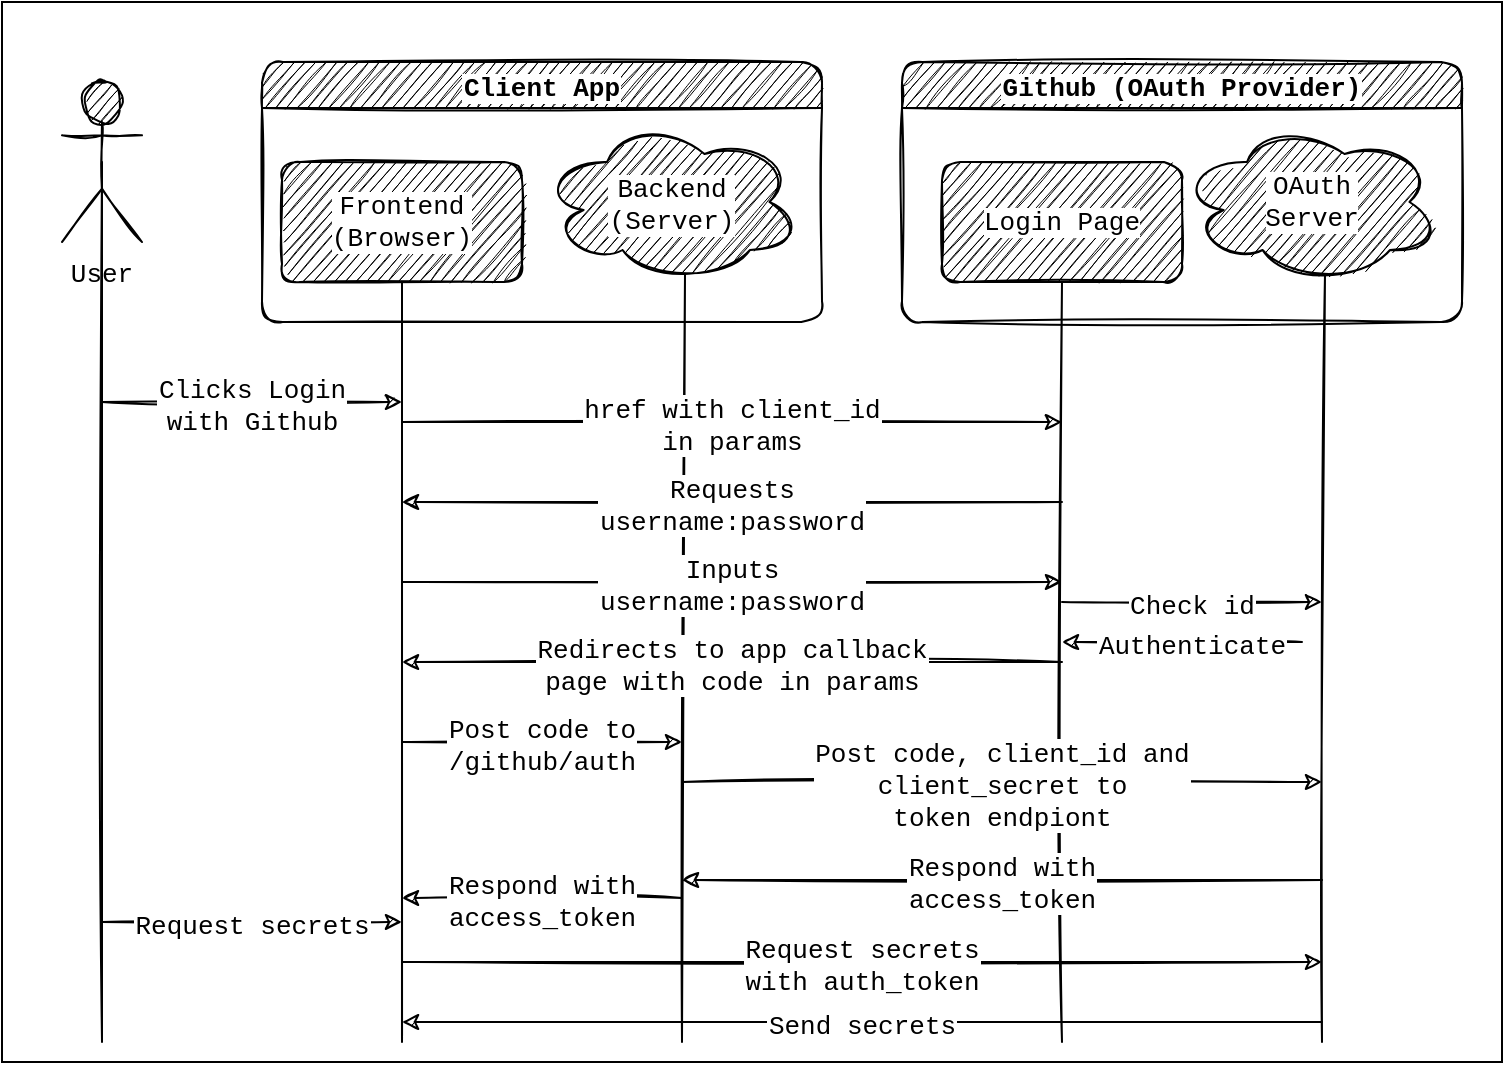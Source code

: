 <mxfile>
    <diagram id="bkFPDfp2Za1EJ1h1c-Yy" name="Page-1">
        <mxGraphModel dx="562" dy="338" grid="1" gridSize="10" guides="1" tooltips="1" connect="1" arrows="1" fold="1" page="1" pageScale="1" pageWidth="827" pageHeight="1169" background="none" math="0" shadow="0">
            <root>
                <mxCell id="0"/>
                <mxCell id="1" parent="0"/>
                <mxCell id="65" value="" style="rounded=0;whiteSpace=wrap;html=1;labelBackgroundColor=#FFFFFF;fontColor=#000000;strokeColor=#000000;fillColor=#FFFFFF;" vertex="1" parent="1">
                    <mxGeometry x="30" width="750" height="530" as="geometry"/>
                </mxCell>
                <mxCell id="2" value="User" style="shape=umlActor;verticalLabelPosition=bottom;verticalAlign=top;outlineConnect=0;rounded=1;sketch=1;fontFamily=Courier New;labelBackgroundColor=#FFFFFF;strokeColor=#000000;fontColor=#000000;spacingTop=3;spacing=0;spacingLeft=3;spacingBottom=3;spacingRight=3;fontSize=13;fillColor=#000000;" parent="1" vertex="1">
                    <mxGeometry x="60" y="40" width="40" height="80" as="geometry"/>
                </mxCell>
                <mxCell id="3" value="Client App" style="swimlane;fontStyle=1;rounded=1;sketch=1;fontFamily=Courier New;labelBackgroundColor=#FFFFFF;strokeColor=#000000;fontColor=#000000;spacingTop=3;spacing=0;spacingLeft=3;spacingBottom=3;spacingRight=3;fontSize=13;fillColor=#000000;" parent="1" vertex="1">
                    <mxGeometry x="160" y="30" width="280" height="130" as="geometry">
                        <mxRectangle x="160" y="30" width="130" height="23" as="alternateBounds"/>
                    </mxGeometry>
                </mxCell>
                <mxCell id="9" value="Frontend&#10;(Browser)" style="rounded=1;whiteSpace=wrap;sketch=1;fontFamily=Courier New;labelBackgroundColor=#FFFFFF;strokeColor=#000000;fontColor=#000000;spacingTop=3;spacing=0;spacingLeft=3;spacingBottom=3;spacingRight=3;fontSize=13;fillColor=#000000;" parent="3" vertex="1">
                    <mxGeometry x="10" y="50" width="120" height="60" as="geometry"/>
                </mxCell>
                <mxCell id="62" value="Backend&#10;(Server)" style="ellipse;shape=cloud;rounded=1;sketch=1;fontFamily=Courier New;labelBackgroundColor=#FFFFFF;strokeColor=#000000;fontColor=#000000;spacingTop=3;spacing=0;spacingLeft=3;spacingBottom=3;spacingRight=3;fontSize=13;fillColor=#000000;" parent="3" vertex="1">
                    <mxGeometry x="140" y="30" width="130" height="80" as="geometry"/>
                </mxCell>
                <mxCell id="16" value="Github (OAuth Provider)" style="swimlane;fontStyle=1;rounded=1;sketch=1;fontFamily=Courier New;labelBackgroundColor=#FFFFFF;strokeColor=#000000;fontColor=#000000;spacingTop=3;spacing=0;spacingLeft=3;spacingBottom=3;spacingRight=3;fontSize=13;fillColor=#000000;" parent="1" vertex="1">
                    <mxGeometry x="480" y="30" width="280" height="130" as="geometry">
                        <mxRectangle x="190" y="210" width="130" height="23" as="alternateBounds"/>
                    </mxGeometry>
                </mxCell>
                <mxCell id="17" value="Login Page" style="rounded=1;whiteSpace=wrap;sketch=1;fontFamily=Courier New;labelBackgroundColor=#FFFFFF;strokeColor=#000000;fontColor=#000000;spacingTop=3;spacing=0;spacingLeft=3;spacingBottom=3;spacingRight=3;fontSize=13;fillColor=#000000;" parent="16" vertex="1">
                    <mxGeometry x="20" y="50" width="120" height="60" as="geometry"/>
                </mxCell>
                <mxCell id="63" value="OAuth&#10;Server" style="ellipse;shape=cloud;whiteSpace=wrap;rounded=1;sketch=1;fontFamily=Courier New;labelBackgroundColor=#FFFFFF;strokeColor=#000000;fontColor=#000000;spacingTop=3;spacing=0;spacingLeft=3;spacingBottom=3;spacingRight=3;fontSize=13;fillColor=#000000;" parent="16" vertex="1">
                    <mxGeometry x="140" y="30" width="130" height="80" as="geometry"/>
                </mxCell>
                <mxCell id="20" value="" style="endArrow=none;rounded=1;sketch=1;entryX=0.5;entryY=1;entryDx=0;entryDy=0;fontFamily=Courier New;labelBackgroundColor=#FFFFFF;strokeColor=#000000;fontColor=#000000;spacingTop=3;spacing=0;spacingLeft=3;spacingBottom=3;spacingRight=3;fontSize=13;fillColor=#000000;" parent="1" target="9" edge="1">
                    <mxGeometry width="50" height="50" relative="1" as="geometry">
                        <mxPoint x="230" y="520" as="sourcePoint"/>
                        <mxPoint x="450" y="220" as="targetPoint"/>
                    </mxGeometry>
                </mxCell>
                <mxCell id="21" value="" style="endArrow=none;rounded=1;sketch=1;entryX=0.55;entryY=0.95;entryDx=0;entryDy=0;fontFamily=Courier New;entryPerimeter=0;labelBackgroundColor=#FFFFFF;strokeColor=#000000;fontColor=#000000;spacingTop=3;spacing=0;spacingLeft=3;spacingBottom=3;spacingRight=3;fontSize=13;fillColor=#000000;" parent="1" target="62" edge="1">
                    <mxGeometry width="50" height="50" relative="1" as="geometry">
                        <mxPoint x="370" y="520" as="sourcePoint"/>
                        <mxPoint x="370" y="140" as="targetPoint"/>
                    </mxGeometry>
                </mxCell>
                <mxCell id="22" value="" style="endArrow=none;rounded=1;sketch=1;fontFamily=Courier New;entryX=0.55;entryY=0.95;entryDx=0;entryDy=0;entryPerimeter=0;labelBackgroundColor=#FFFFFF;strokeColor=#000000;fontColor=#000000;spacingTop=3;spacing=0;spacingLeft=3;spacingBottom=3;spacingRight=3;fontSize=13;fillColor=#000000;" parent="1" target="63" edge="1">
                    <mxGeometry width="50" height="50" relative="1" as="geometry">
                        <mxPoint x="690" y="520" as="sourcePoint"/>
                        <mxPoint x="690" y="180" as="targetPoint"/>
                    </mxGeometry>
                </mxCell>
                <mxCell id="23" value="" style="endArrow=none;rounded=1;sketch=1;entryX=0.5;entryY=1;entryDx=0;entryDy=0;fontFamily=Courier New;labelBackgroundColor=#FFFFFF;strokeColor=#000000;fontColor=#000000;spacingTop=3;spacing=0;spacingLeft=3;spacingBottom=3;spacingRight=3;fontSize=13;fillColor=#000000;" parent="1" target="17" edge="1">
                    <mxGeometry width="50" height="50" relative="1" as="geometry">
                        <mxPoint x="560" y="520" as="sourcePoint"/>
                        <mxPoint x="560" y="180" as="targetPoint"/>
                    </mxGeometry>
                </mxCell>
                <mxCell id="24" value="" style="endArrow=none;rounded=1;sketch=1;entryX=0.5;entryY=0.5;entryDx=0;entryDy=0;entryPerimeter=0;fontFamily=Courier New;labelBackgroundColor=#FFFFFF;strokeColor=#000000;fontColor=#000000;spacingTop=3;spacing=0;spacingLeft=3;spacingBottom=3;spacingRight=3;fontSize=13;fillColor=#000000;" parent="1" target="2" edge="1">
                    <mxGeometry width="50" height="50" relative="1" as="geometry">
                        <mxPoint x="80" y="520" as="sourcePoint"/>
                        <mxPoint x="80" y="150" as="targetPoint"/>
                    </mxGeometry>
                </mxCell>
                <mxCell id="29" value="" style="endArrow=classic;rounded=1;sketch=1;fontFamily=Courier New;labelBackgroundColor=#FFFFFF;strokeColor=#000000;fontColor=#000000;spacingTop=3;spacing=0;spacingLeft=3;spacingBottom=3;spacingRight=3;fontSize=13;fillColor=#000000;" parent="1" edge="1">
                    <mxGeometry relative="1" as="geometry">
                        <mxPoint x="80" y="200" as="sourcePoint"/>
                        <mxPoint x="230" y="200" as="targetPoint"/>
                    </mxGeometry>
                </mxCell>
                <mxCell id="30" value="Clicks Login&#10;with Github" style="edgeLabel;resizable=0;align=center;verticalAlign=middle;rounded=1;sketch=1;fontFamily=Courier New;labelBackgroundColor=#FFFFFF;strokeColor=#000000;fontColor=#000000;spacingTop=3;spacing=0;spacingLeft=3;spacingBottom=3;spacingRight=3;fontSize=13;fillColor=#000000;" parent="29" connectable="0" vertex="1">
                    <mxGeometry relative="1" as="geometry"/>
                </mxCell>
                <mxCell id="32" value="" style="endArrow=classic;rounded=1;sketch=1;fontFamily=Courier New;labelBackgroundColor=#FFFFFF;strokeColor=#000000;fontColor=#000000;spacingTop=3;spacing=0;spacingLeft=3;spacingBottom=3;spacingRight=3;fontSize=13;fillColor=#000000;" parent="1" edge="1">
                    <mxGeometry relative="1" as="geometry">
                        <mxPoint x="230" y="210" as="sourcePoint"/>
                        <mxPoint x="560" y="210" as="targetPoint"/>
                    </mxGeometry>
                </mxCell>
                <mxCell id="33" value="href with client_id&#10;in params" style="edgeLabel;resizable=0;align=center;verticalAlign=middle;rounded=1;sketch=1;fontFamily=Courier New;labelBackgroundColor=#FFFFFF;strokeColor=#000000;fontColor=#000000;spacingTop=3;spacing=0;spacingLeft=3;spacingBottom=3;spacingRight=3;fontSize=13;fillColor=#000000;" parent="32" connectable="0" vertex="1">
                    <mxGeometry relative="1" as="geometry"/>
                </mxCell>
                <mxCell id="34" value="" style="endArrow=classic;rounded=1;sketch=1;fontFamily=Courier New;labelBackgroundColor=#FFFFFF;strokeColor=#000000;fontColor=#000000;spacingTop=3;spacing=0;spacingLeft=3;spacingBottom=3;spacingRight=3;fontSize=13;fillColor=#000000;" parent="1" edge="1">
                    <mxGeometry relative="1" as="geometry">
                        <mxPoint x="560" y="250" as="sourcePoint"/>
                        <mxPoint x="230" y="250" as="targetPoint"/>
                    </mxGeometry>
                </mxCell>
                <mxCell id="35" value="Requests&#10;username:password" style="edgeLabel;resizable=0;align=center;verticalAlign=middle;rounded=1;sketch=1;fontFamily=Courier New;labelBackgroundColor=#FFFFFF;strokeColor=#000000;fontColor=#000000;spacingTop=3;spacing=0;spacingLeft=3;spacingBottom=3;spacingRight=3;fontSize=13;fillColor=#000000;" parent="34" connectable="0" vertex="1">
                    <mxGeometry relative="1" as="geometry"/>
                </mxCell>
                <mxCell id="38" value="" style="endArrow=classic;rounded=1;sketch=1;fontFamily=Courier New;labelBackgroundColor=#FFFFFF;strokeColor=#000000;fontColor=#000000;spacingTop=3;spacing=0;spacingLeft=3;spacingBottom=3;spacingRight=3;fontSize=13;fillColor=#000000;" parent="1" edge="1">
                    <mxGeometry relative="1" as="geometry">
                        <mxPoint x="230" y="290" as="sourcePoint"/>
                        <mxPoint x="560" y="290" as="targetPoint"/>
                    </mxGeometry>
                </mxCell>
                <mxCell id="39" value="Inputs&#10;username:password" style="edgeLabel;resizable=0;align=center;verticalAlign=middle;rounded=1;sketch=1;fontFamily=Courier New;labelBackgroundColor=#FFFFFF;strokeColor=#000000;fontColor=#000000;spacingTop=3;spacing=0;spacingLeft=3;spacingBottom=3;spacingRight=3;fontSize=13;fillColor=#000000;" parent="38" connectable="0" vertex="1">
                    <mxGeometry relative="1" as="geometry"/>
                </mxCell>
                <mxCell id="40" value="" style="endArrow=classic;rounded=1;sketch=1;fontFamily=Courier New;labelBackgroundColor=#FFFFFF;strokeColor=#000000;fontColor=#000000;spacingTop=3;spacing=0;spacingLeft=3;spacingBottom=3;spacingRight=3;fontSize=13;fillColor=#000000;" parent="1" edge="1">
                    <mxGeometry relative="1" as="geometry">
                        <mxPoint x="560" y="330" as="sourcePoint"/>
                        <mxPoint x="230" y="330" as="targetPoint"/>
                    </mxGeometry>
                </mxCell>
                <mxCell id="41" value="Redirects to app callback&#10;page with code in params" style="edgeLabel;resizable=0;align=center;verticalAlign=middle;rounded=1;sketch=1;fontFamily=Courier New;labelBackgroundColor=#FFFFFF;strokeColor=#000000;fontColor=#000000;spacingTop=3;spacing=0;spacingLeft=3;spacingBottom=3;spacingRight=3;fontSize=13;fillColor=#000000;" parent="40" connectable="0" vertex="1">
                    <mxGeometry relative="1" as="geometry">
                        <mxPoint as="offset"/>
                    </mxGeometry>
                </mxCell>
                <mxCell id="42" value="" style="endArrow=classic;rounded=1;sketch=1;fontFamily=Courier New;labelBackgroundColor=#FFFFFF;strokeColor=#000000;fontColor=#000000;spacingTop=3;spacing=0;spacingLeft=3;spacingBottom=3;spacingRight=3;fontSize=13;fillColor=#000000;" parent="1" edge="1">
                    <mxGeometry relative="1" as="geometry">
                        <mxPoint x="560" y="300" as="sourcePoint"/>
                        <mxPoint x="690" y="300" as="targetPoint"/>
                    </mxGeometry>
                </mxCell>
                <mxCell id="43" value="Check id" style="edgeLabel;resizable=0;align=center;verticalAlign=middle;rounded=1;sketch=1;fontFamily=Courier New;labelBackgroundColor=#FFFFFF;strokeColor=#000000;fontColor=#000000;spacingTop=3;spacing=0;spacingLeft=3;spacingBottom=3;spacingRight=3;fontSize=13;fillColor=#000000;" parent="42" connectable="0" vertex="1">
                    <mxGeometry relative="1" as="geometry"/>
                </mxCell>
                <mxCell id="44" value="" style="endArrow=classic;rounded=1;sketch=1;fontFamily=Courier New;labelBackgroundColor=#FFFFFF;strokeColor=#000000;fontColor=#000000;spacingTop=3;spacing=0;spacingLeft=3;spacingBottom=3;spacingRight=3;fontSize=13;fillColor=#000000;" parent="1" edge="1">
                    <mxGeometry relative="1" as="geometry">
                        <mxPoint x="680" y="320" as="sourcePoint"/>
                        <mxPoint x="560" y="320" as="targetPoint"/>
                    </mxGeometry>
                </mxCell>
                <mxCell id="45" value="Authenticate" style="edgeLabel;resizable=0;align=center;verticalAlign=middle;rounded=1;sketch=1;fontFamily=Courier New;labelBackgroundColor=#FFFFFF;strokeColor=#000000;fontColor=#000000;spacingTop=3;spacing=0;spacingLeft=3;spacingBottom=3;spacingRight=3;fontSize=13;fillColor=#000000;" parent="44" connectable="0" vertex="1">
                    <mxGeometry relative="1" as="geometry">
                        <mxPoint x="5" as="offset"/>
                    </mxGeometry>
                </mxCell>
                <mxCell id="46" value="" style="endArrow=classic;rounded=1;sketch=1;fontFamily=Courier New;labelBackgroundColor=#FFFFFF;strokeColor=#000000;fontColor=#000000;spacingTop=3;spacing=0;spacingLeft=3;spacingBottom=3;spacingRight=3;fontSize=13;fillColor=#000000;" parent="1" edge="1">
                    <mxGeometry relative="1" as="geometry">
                        <mxPoint x="230" y="370" as="sourcePoint"/>
                        <mxPoint x="370" y="370" as="targetPoint"/>
                    </mxGeometry>
                </mxCell>
                <mxCell id="47" value="Post code to&#10;/github/auth" style="edgeLabel;resizable=0;align=center;verticalAlign=middle;rounded=1;sketch=1;fontFamily=Courier New;labelBackgroundColor=#FFFFFF;strokeColor=#000000;fontColor=#000000;spacingTop=3;spacing=0;spacingLeft=3;spacingBottom=3;spacingRight=3;fontSize=13;fillColor=#000000;" parent="46" connectable="0" vertex="1">
                    <mxGeometry relative="1" as="geometry"/>
                </mxCell>
                <mxCell id="48" value="" style="endArrow=classic;rounded=1;sketch=1;fontFamily=Courier New;labelBackgroundColor=#FFFFFF;strokeColor=#000000;fontColor=#000000;spacingTop=3;spacing=0;spacingLeft=3;spacingBottom=3;spacingRight=3;fontSize=13;fillColor=#000000;" parent="1" edge="1">
                    <mxGeometry relative="1" as="geometry">
                        <mxPoint x="370" y="390" as="sourcePoint"/>
                        <mxPoint x="690" y="390" as="targetPoint"/>
                    </mxGeometry>
                </mxCell>
                <mxCell id="49" value="Post code, client_id and&#10;client_secret to&#10;token endpiont" style="edgeLabel;resizable=0;align=center;verticalAlign=middle;rounded=1;sketch=1;fontFamily=Courier New;labelBackgroundColor=#FFFFFF;strokeColor=#000000;fontColor=#000000;spacingTop=3;spacing=0;spacingLeft=3;spacingBottom=3;spacingRight=3;fontSize=13;fillColor=#000000;" parent="48" connectable="0" vertex="1">
                    <mxGeometry relative="1" as="geometry"/>
                </mxCell>
                <mxCell id="50" value="" style="endArrow=classic;rounded=1;sketch=1;fontFamily=Courier New;labelBackgroundColor=#FFFFFF;strokeColor=#000000;fontColor=#000000;spacingTop=3;spacing=0;spacingLeft=3;spacingBottom=3;spacingRight=3;fontSize=13;fillColor=#000000;" parent="1" edge="1">
                    <mxGeometry relative="1" as="geometry">
                        <mxPoint x="690" y="439" as="sourcePoint"/>
                        <mxPoint x="370" y="439" as="targetPoint"/>
                    </mxGeometry>
                </mxCell>
                <mxCell id="51" value="Respond with&#10;access_token" style="edgeLabel;resizable=0;align=center;verticalAlign=middle;rounded=1;sketch=1;fontFamily=Courier New;labelBackgroundColor=#FFFFFF;strokeColor=#000000;fontColor=#000000;spacingTop=3;spacing=0;spacingLeft=3;spacingBottom=3;spacingRight=3;fontSize=13;fillColor=#000000;" parent="50" connectable="0" vertex="1">
                    <mxGeometry relative="1" as="geometry"/>
                </mxCell>
                <mxCell id="54" value="" style="endArrow=classic;rounded=1;sketch=1;fontFamily=Courier New;labelBackgroundColor=#FFFFFF;strokeColor=#000000;fontColor=#000000;spacingTop=3;spacing=0;spacingLeft=3;spacingBottom=3;spacingRight=3;fontSize=13;fillColor=#000000;" parent="1" edge="1">
                    <mxGeometry relative="1" as="geometry">
                        <mxPoint x="370" y="448" as="sourcePoint"/>
                        <mxPoint x="230" y="448" as="targetPoint"/>
                    </mxGeometry>
                </mxCell>
                <mxCell id="55" value="Respond with&#10;access_token" style="edgeLabel;resizable=0;align=center;verticalAlign=middle;rounded=1;sketch=1;fontFamily=Courier New;labelBackgroundColor=#FFFFFF;strokeColor=#000000;fontColor=#000000;spacingTop=3;spacing=0;spacingLeft=3;spacingBottom=3;spacingRight=3;fontSize=13;fillColor=#000000;" parent="54" connectable="0" vertex="1">
                    <mxGeometry relative="1" as="geometry"/>
                </mxCell>
                <mxCell id="56" value="" style="endArrow=classic;rounded=1;sketch=1;fontFamily=Courier New;labelBackgroundColor=#FFFFFF;strokeColor=#000000;fontColor=#000000;spacingTop=3;spacing=0;spacingLeft=3;spacingBottom=3;spacingRight=3;fontSize=13;fillColor=#000000;" parent="1" edge="1">
                    <mxGeometry relative="1" as="geometry">
                        <mxPoint x="230" y="480" as="sourcePoint"/>
                        <mxPoint x="690" y="480" as="targetPoint"/>
                    </mxGeometry>
                </mxCell>
                <mxCell id="57" value="Request secrets&#10;with auth_token" style="edgeLabel;resizable=0;align=center;verticalAlign=middle;rounded=1;sketch=1;fontFamily=Courier New;labelBackgroundColor=#FFFFFF;strokeColor=#000000;fontColor=#000000;spacingTop=3;spacing=0;spacingLeft=3;spacingBottom=3;spacingRight=3;fontSize=13;fillColor=#000000;" parent="56" connectable="0" vertex="1">
                    <mxGeometry relative="1" as="geometry"/>
                </mxCell>
                <mxCell id="58" value="" style="endArrow=classic;rounded=1;sketch=1;fontFamily=Courier New;labelBackgroundColor=#FFFFFF;strokeColor=#000000;fontColor=#000000;spacingTop=3;spacing=0;spacingLeft=3;spacingBottom=3;spacingRight=3;fontSize=13;fillColor=#000000;" parent="1" edge="1">
                    <mxGeometry relative="1" as="geometry">
                        <mxPoint x="690" y="510" as="sourcePoint"/>
                        <mxPoint x="230" y="510" as="targetPoint"/>
                    </mxGeometry>
                </mxCell>
                <mxCell id="59" value="Send secrets" style="edgeLabel;resizable=0;align=center;verticalAlign=middle;rounded=1;sketch=1;fontFamily=Courier New;labelBackgroundColor=#FFFFFF;strokeColor=#000000;fontColor=#000000;spacingTop=3;spacing=0;spacingLeft=3;spacingBottom=3;spacingRight=3;fontSize=13;fillColor=#000000;" parent="58" connectable="0" vertex="1">
                    <mxGeometry relative="1" as="geometry"/>
                </mxCell>
                <mxCell id="60" value="" style="endArrow=classic;rounded=1;sketch=1;fontFamily=Courier New;labelBackgroundColor=#FFFFFF;strokeColor=#000000;fontColor=#000000;spacingTop=3;spacing=0;spacingLeft=3;spacingBottom=3;spacingRight=3;fontSize=13;fillColor=#000000;" parent="1" edge="1">
                    <mxGeometry relative="1" as="geometry">
                        <mxPoint x="80" y="460" as="sourcePoint"/>
                        <mxPoint x="230" y="460" as="targetPoint"/>
                    </mxGeometry>
                </mxCell>
                <mxCell id="61" value="Request secrets" style="edgeLabel;resizable=0;align=center;verticalAlign=middle;rounded=1;sketch=1;fontFamily=Courier New;labelBackgroundColor=#FFFFFF;strokeColor=#000000;fontColor=#000000;spacingTop=3;spacing=0;spacingLeft=3;spacingBottom=3;spacingRight=3;fontSize=13;fillColor=#000000;" parent="60" connectable="0" vertex="1">
                    <mxGeometry relative="1" as="geometry"/>
                </mxCell>
            </root>
        </mxGraphModel>
    </diagram>
</mxfile>